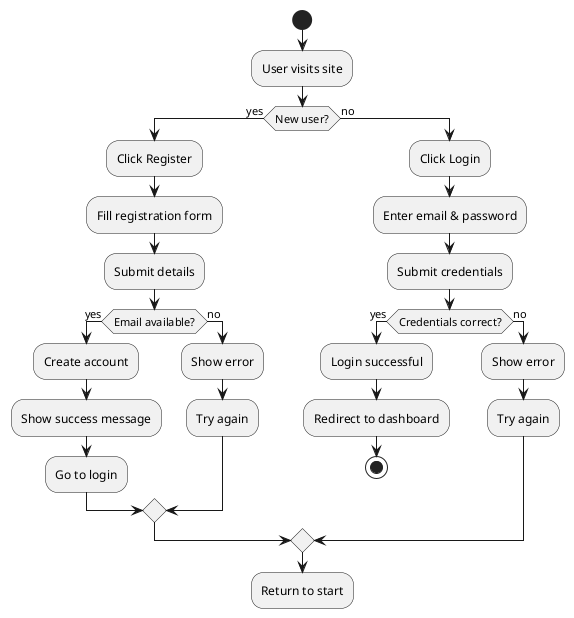 @startuml AuthProcess

start

:User visits site;

if (New user?) then (yes)
  :Click Register;
  :Fill registration form;
  :Submit details;
  
  if (Email available?) then (yes)
    :Create account;
    :Show success message;
    :Go to login;
  else (no)
    :Show error;
    :Try again;
  endif
  
else (no)
  :Click Login;
  :Enter email & password;
  :Submit credentials;
  
  if (Credentials correct?) then (yes)
    :Login successful;
    :Redirect to dashboard;
    stop
  else (no)
    :Show error;
    :Try again;
  endif
endif

:Return to start;

@enduml